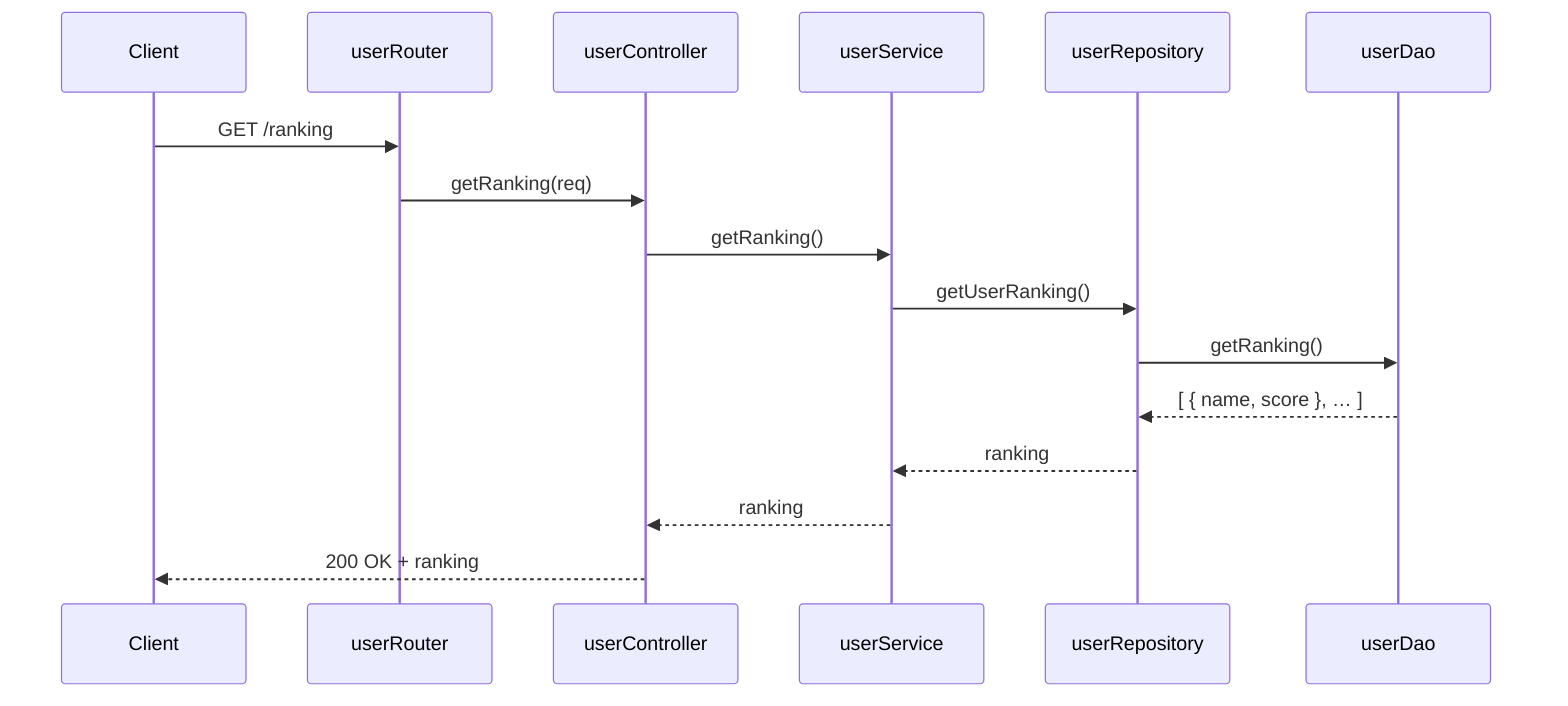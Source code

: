sequenceDiagram
    participant Client
    participant Router as userRouter
    participant Controller as userController
    participant Service as userService
    participant Repository as userRepository
    participant DAO as userDao

    Client->>Router: GET /ranking
    Router->>Controller: getRanking(req)
    Controller->>Service: getRanking()
    Service->>Repository: getUserRanking()
    Repository->>DAO: getRanking()
    DAO-->>Repository: [ { name, score }, … ]
    Repository-->>Service: ranking
    Service-->>Controller: ranking
    Controller-->>Client: 200 OK + ranking